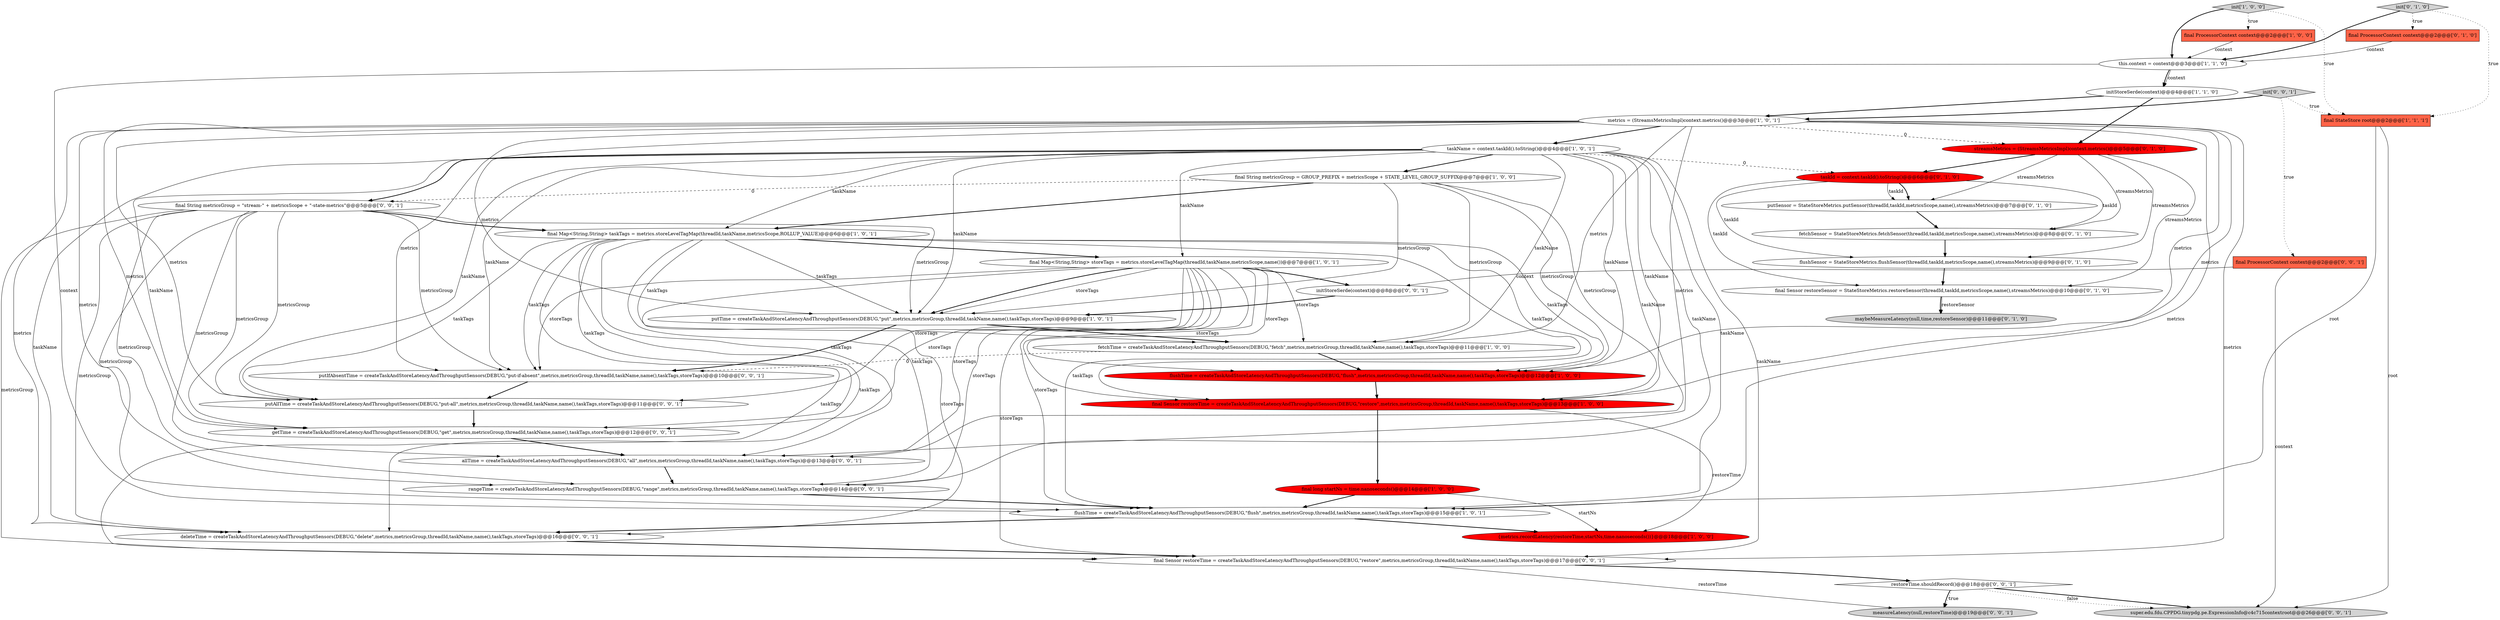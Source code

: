 digraph {
15 [style = filled, label = "final String metricsGroup = GROUP_PREFIX + metricsScope + STATE_LEVEL_GROUP_SUFFIX@@@7@@@['1', '0', '0']", fillcolor = white, shape = ellipse image = "AAA0AAABBB1BBB"];
34 [style = filled, label = "putAllTime = createTaskAndStoreLatencyAndThroughputSensors(DEBUG,\"put-all\",metrics,metricsGroup,threadId,taskName,name(),taskTags,storeTags)@@@11@@@['0', '0', '1']", fillcolor = white, shape = ellipse image = "AAA0AAABBB3BBB"];
29 [style = filled, label = "super.edu.fdu.CPPDG.tinypdg.pe.ExpressionInfo@c4c715contextroot@@@26@@@['0', '0', '1']", fillcolor = lightgray, shape = ellipse image = "AAA0AAABBB3BBB"];
22 [style = filled, label = "init['0', '1', '0']", fillcolor = lightgray, shape = diamond image = "AAA0AAABBB2BBB"];
26 [style = filled, label = "initStoreSerde(context)@@@8@@@['0', '0', '1']", fillcolor = white, shape = ellipse image = "AAA0AAABBB3BBB"];
20 [style = filled, label = "taskId = context.taskId().toString()@@@6@@@['0', '1', '0']", fillcolor = red, shape = ellipse image = "AAA1AAABBB2BBB"];
0 [style = filled, label = "taskName = context.taskId().toString()@@@4@@@['1', '0', '1']", fillcolor = white, shape = ellipse image = "AAA0AAABBB1BBB"];
6 [style = filled, label = "final long startNs = time.nanoseconds()@@@14@@@['1', '0', '0']", fillcolor = red, shape = ellipse image = "AAA1AAABBB1BBB"];
38 [style = filled, label = "init['0', '0', '1']", fillcolor = lightgray, shape = diamond image = "AAA0AAABBB3BBB"];
17 [style = filled, label = "flushSensor = StateStoreMetrics.flushSensor(threadId,taskId,metricsScope,name(),streamsMetrics)@@@9@@@['0', '1', '0']", fillcolor = white, shape = ellipse image = "AAA0AAABBB2BBB"];
10 [style = filled, label = "init['1', '0', '0']", fillcolor = lightgray, shape = diamond image = "AAA0AAABBB1BBB"];
39 [style = filled, label = "final Sensor restoreTime = createTaskAndStoreLatencyAndThroughputSensors(DEBUG,\"restore\",metrics,metricsGroup,threadId,taskName,name(),taskTags,storeTags)@@@17@@@['0', '0', '1']", fillcolor = white, shape = ellipse image = "AAA0AAABBB3BBB"];
8 [style = filled, label = "putTime = createTaskAndStoreLatencyAndThroughputSensors(DEBUG,\"put\",metrics,metricsGroup,threadId,taskName,name(),taskTags,storeTags)@@@9@@@['1', '0', '1']", fillcolor = white, shape = ellipse image = "AAA0AAABBB1BBB"];
1 [style = filled, label = "flushTime = createTaskAndStoreLatencyAndThroughputSensors(DEBUG,\"flush\",metrics,metricsGroup,threadId,taskName,name(),taskTags,storeTags)@@@12@@@['1', '0', '0']", fillcolor = red, shape = ellipse image = "AAA1AAABBB1BBB"];
16 [style = filled, label = "flushTime = createTaskAndStoreLatencyAndThroughputSensors(DEBUG,\"flush\",metrics,metricsGroup,threadId,taskName,name(),taskTags,storeTags)@@@15@@@['1', '0', '1']", fillcolor = white, shape = ellipse image = "AAA0AAABBB1BBB"];
37 [style = filled, label = "restoreTime.shouldRecord()@@@18@@@['0', '0', '1']", fillcolor = white, shape = diamond image = "AAA0AAABBB3BBB"];
2 [style = filled, label = "final Map<String,String> taskTags = metrics.storeLevelTagMap(threadId,taskName,metricsScope,ROLLUP_VALUE)@@@6@@@['1', '0', '1']", fillcolor = white, shape = ellipse image = "AAA0AAABBB1BBB"];
11 [style = filled, label = "initStoreSerde(context)@@@4@@@['1', '1', '0']", fillcolor = white, shape = ellipse image = "AAA0AAABBB1BBB"];
36 [style = filled, label = "putIfAbsentTime = createTaskAndStoreLatencyAndThroughputSensors(DEBUG,\"put-if-absent\",metrics,metricsGroup,threadId,taskName,name(),taskTags,storeTags)@@@10@@@['0', '0', '1']", fillcolor = white, shape = ellipse image = "AAA0AAABBB3BBB"];
35 [style = filled, label = "allTime = createTaskAndStoreLatencyAndThroughputSensors(DEBUG,\"all\",metrics,metricsGroup,threadId,taskName,name(),taskTags,storeTags)@@@13@@@['0', '0', '1']", fillcolor = white, shape = ellipse image = "AAA0AAABBB3BBB"];
18 [style = filled, label = "final Sensor restoreSensor = StateStoreMetrics.restoreSensor(threadId,taskId,metricsScope,name(),streamsMetrics)@@@10@@@['0', '1', '0']", fillcolor = white, shape = ellipse image = "AAA0AAABBB2BBB"];
13 [style = filled, label = "final StateStore root@@@2@@@['1', '1', '1']", fillcolor = tomato, shape = box image = "AAA0AAABBB1BBB"];
19 [style = filled, label = "final ProcessorContext context@@@2@@@['0', '1', '0']", fillcolor = tomato, shape = box image = "AAA0AAABBB2BBB"];
14 [style = filled, label = "metrics = (StreamsMetricsImpl)context.metrics()@@@3@@@['1', '0', '1']", fillcolor = white, shape = ellipse image = "AAA0AAABBB1BBB"];
27 [style = filled, label = "measureLatency(null,restoreTime)@@@19@@@['0', '0', '1']", fillcolor = lightgray, shape = ellipse image = "AAA0AAABBB3BBB"];
3 [style = filled, label = "final Sensor restoreTime = createTaskAndStoreLatencyAndThroughputSensors(DEBUG,\"restore\",metrics,metricsGroup,threadId,taskName,name(),taskTags,storeTags)@@@13@@@['1', '0', '0']", fillcolor = red, shape = ellipse image = "AAA1AAABBB1BBB"];
5 [style = filled, label = "{metrics.recordLatency(restoreTime,startNs,time.nanoseconds())}@@@18@@@['1', '0', '0']", fillcolor = red, shape = ellipse image = "AAA1AAABBB1BBB"];
30 [style = filled, label = "final ProcessorContext context@@@2@@@['0', '0', '1']", fillcolor = tomato, shape = box image = "AAA0AAABBB3BBB"];
9 [style = filled, label = "fetchTime = createTaskAndStoreLatencyAndThroughputSensors(DEBUG,\"fetch\",metrics,metricsGroup,threadId,taskName,name(),taskTags,storeTags)@@@11@@@['1', '0', '0']", fillcolor = white, shape = ellipse image = "AAA0AAABBB1BBB"];
4 [style = filled, label = "final ProcessorContext context@@@2@@@['1', '0', '0']", fillcolor = tomato, shape = box image = "AAA0AAABBB1BBB"];
23 [style = filled, label = "putSensor = StateStoreMetrics.putSensor(threadId,taskId,metricsScope,name(),streamsMetrics)@@@7@@@['0', '1', '0']", fillcolor = white, shape = ellipse image = "AAA0AAABBB2BBB"];
25 [style = filled, label = "streamsMetrics = (StreamsMetricsImpl)context.metrics()@@@5@@@['0', '1', '0']", fillcolor = red, shape = ellipse image = "AAA1AAABBB2BBB"];
31 [style = filled, label = "getTime = createTaskAndStoreLatencyAndThroughputSensors(DEBUG,\"get\",metrics,metricsGroup,threadId,taskName,name(),taskTags,storeTags)@@@12@@@['0', '0', '1']", fillcolor = white, shape = ellipse image = "AAA0AAABBB3BBB"];
33 [style = filled, label = "rangeTime = createTaskAndStoreLatencyAndThroughputSensors(DEBUG,\"range\",metrics,metricsGroup,threadId,taskName,name(),taskTags,storeTags)@@@14@@@['0', '0', '1']", fillcolor = white, shape = ellipse image = "AAA0AAABBB3BBB"];
21 [style = filled, label = "fetchSensor = StateStoreMetrics.fetchSensor(threadId,taskId,metricsScope,name(),streamsMetrics)@@@8@@@['0', '1', '0']", fillcolor = white, shape = ellipse image = "AAA0AAABBB2BBB"];
28 [style = filled, label = "final String metricsGroup = \"stream-\" + metricsScope + \"-state-metrics\"@@@5@@@['0', '0', '1']", fillcolor = white, shape = ellipse image = "AAA0AAABBB3BBB"];
24 [style = filled, label = "maybeMeasureLatency(null,time,restoreSensor)@@@11@@@['0', '1', '0']", fillcolor = lightgray, shape = ellipse image = "AAA0AAABBB2BBB"];
7 [style = filled, label = "this.context = context@@@3@@@['1', '1', '0']", fillcolor = white, shape = ellipse image = "AAA0AAABBB1BBB"];
32 [style = filled, label = "deleteTime = createTaskAndStoreLatencyAndThroughputSensors(DEBUG,\"delete\",metrics,metricsGroup,threadId,taskName,name(),taskTags,storeTags)@@@16@@@['0', '0', '1']", fillcolor = white, shape = ellipse image = "AAA0AAABBB3BBB"];
12 [style = filled, label = "final Map<String,String> storeTags = metrics.storeLevelTagMap(threadId,taskName,metricsScope,name())@@@7@@@['1', '0', '1']", fillcolor = white, shape = ellipse image = "AAA0AAABBB1BBB"];
12->3 [style = solid, label="storeTags"];
9->36 [style = dashed, label="0"];
25->23 [style = solid, label="streamsMetrics"];
37->27 [style = bold, label=""];
11->14 [style = bold, label=""];
14->25 [style = dashed, label="0"];
20->17 [style = solid, label="taskId"];
14->39 [style = solid, label="metrics"];
14->16 [style = solid, label="metrics"];
3->5 [style = solid, label="restoreTime"];
12->16 [style = solid, label="storeTags"];
2->35 [style = solid, label="taskTags"];
0->15 [style = bold, label=""];
25->18 [style = solid, label="streamsMetrics"];
2->31 [style = solid, label="taskTags"];
4->7 [style = solid, label="context"];
8->36 [style = bold, label=""];
31->35 [style = bold, label=""];
2->33 [style = solid, label="taskTags"];
14->32 [style = solid, label="metrics"];
14->8 [style = solid, label="metrics"];
10->4 [style = dotted, label="true"];
2->1 [style = solid, label="taskTags"];
11->25 [style = bold, label=""];
25->21 [style = solid, label="streamsMetrics"];
0->9 [style = solid, label="taskName"];
33->16 [style = bold, label=""];
7->11 [style = bold, label=""];
22->19 [style = dotted, label="true"];
15->28 [style = dashed, label="0"];
0->32 [style = solid, label="taskName"];
28->16 [style = solid, label="metricsGroup"];
38->13 [style = dotted, label="true"];
0->36 [style = solid, label="taskName"];
14->33 [style = solid, label="metrics"];
37->29 [style = bold, label=""];
34->31 [style = bold, label=""];
0->8 [style = solid, label="taskName"];
16->32 [style = bold, label=""];
15->9 [style = solid, label="metricsGroup"];
28->34 [style = solid, label="metricsGroup"];
10->7 [style = bold, label=""];
22->7 [style = bold, label=""];
28->35 [style = solid, label="metricsGroup"];
12->35 [style = solid, label="storeTags"];
28->39 [style = solid, label="metricsGroup"];
13->16 [style = solid, label="root"];
20->23 [style = bold, label=""];
19->7 [style = solid, label="context"];
22->13 [style = dotted, label="true"];
20->21 [style = solid, label="taskId"];
28->36 [style = solid, label="metricsGroup"];
12->39 [style = solid, label="storeTags"];
30->29 [style = solid, label="context"];
9->1 [style = bold, label=""];
25->17 [style = solid, label="streamsMetrics"];
0->33 [style = solid, label="taskName"];
0->31 [style = solid, label="taskName"];
39->37 [style = bold, label=""];
15->3 [style = solid, label="metricsGroup"];
18->24 [style = bold, label=""];
28->32 [style = solid, label="metricsGroup"];
14->3 [style = solid, label="metrics"];
0->1 [style = solid, label="taskName"];
7->11 [style = solid, label="context"];
12->33 [style = solid, label="storeTags"];
1->3 [style = bold, label=""];
3->6 [style = bold, label=""];
2->39 [style = solid, label="taskTags"];
12->34 [style = solid, label="storeTags"];
26->8 [style = bold, label=""];
14->31 [style = solid, label="metrics"];
28->33 [style = solid, label="metricsGroup"];
39->27 [style = solid, label="restoreTime"];
28->31 [style = solid, label="metricsGroup"];
12->36 [style = solid, label="storeTags"];
38->30 [style = dotted, label="true"];
2->32 [style = solid, label="taskTags"];
25->20 [style = bold, label=""];
10->13 [style = dotted, label="true"];
20->18 [style = solid, label="taskId"];
12->8 [style = bold, label=""];
2->16 [style = solid, label="taskTags"];
12->31 [style = solid, label="storeTags"];
16->5 [style = bold, label=""];
2->8 [style = solid, label="taskTags"];
14->36 [style = solid, label="metrics"];
2->36 [style = solid, label="taskTags"];
32->39 [style = bold, label=""];
12->32 [style = solid, label="storeTags"];
37->27 [style = dotted, label="true"];
0->35 [style = solid, label="taskName"];
36->34 [style = bold, label=""];
0->2 [style = solid, label="taskName"];
7->16 [style = solid, label="context"];
15->2 [style = bold, label=""];
6->5 [style = solid, label="startNs"];
13->29 [style = solid, label="root"];
14->9 [style = solid, label="metrics"];
12->9 [style = solid, label="storeTags"];
18->24 [style = solid, label="restoreSensor"];
35->33 [style = bold, label=""];
37->29 [style = dotted, label="false"];
20->23 [style = solid, label="taskId"];
12->26 [style = bold, label=""];
0->20 [style = dashed, label="0"];
2->12 [style = bold, label=""];
38->14 [style = bold, label=""];
2->34 [style = solid, label="taskTags"];
12->8 [style = solid, label="storeTags"];
2->9 [style = solid, label="taskTags"];
28->2 [style = bold, label=""];
0->3 [style = solid, label="taskName"];
15->8 [style = solid, label="metricsGroup"];
14->0 [style = bold, label=""];
23->21 [style = bold, label=""];
12->1 [style = solid, label="storeTags"];
15->1 [style = solid, label="metricsGroup"];
6->16 [style = bold, label=""];
0->12 [style = solid, label="taskName"];
30->26 [style = solid, label="context"];
28->8 [style = solid, label="metricsGroup"];
0->34 [style = solid, label="taskName"];
8->9 [style = bold, label=""];
2->3 [style = solid, label="taskTags"];
0->39 [style = solid, label="taskName"];
14->1 [style = solid, label="metrics"];
0->16 [style = solid, label="taskName"];
14->34 [style = solid, label="metrics"];
14->35 [style = solid, label="metrics"];
21->17 [style = bold, label=""];
17->18 [style = bold, label=""];
0->28 [style = bold, label=""];
}
